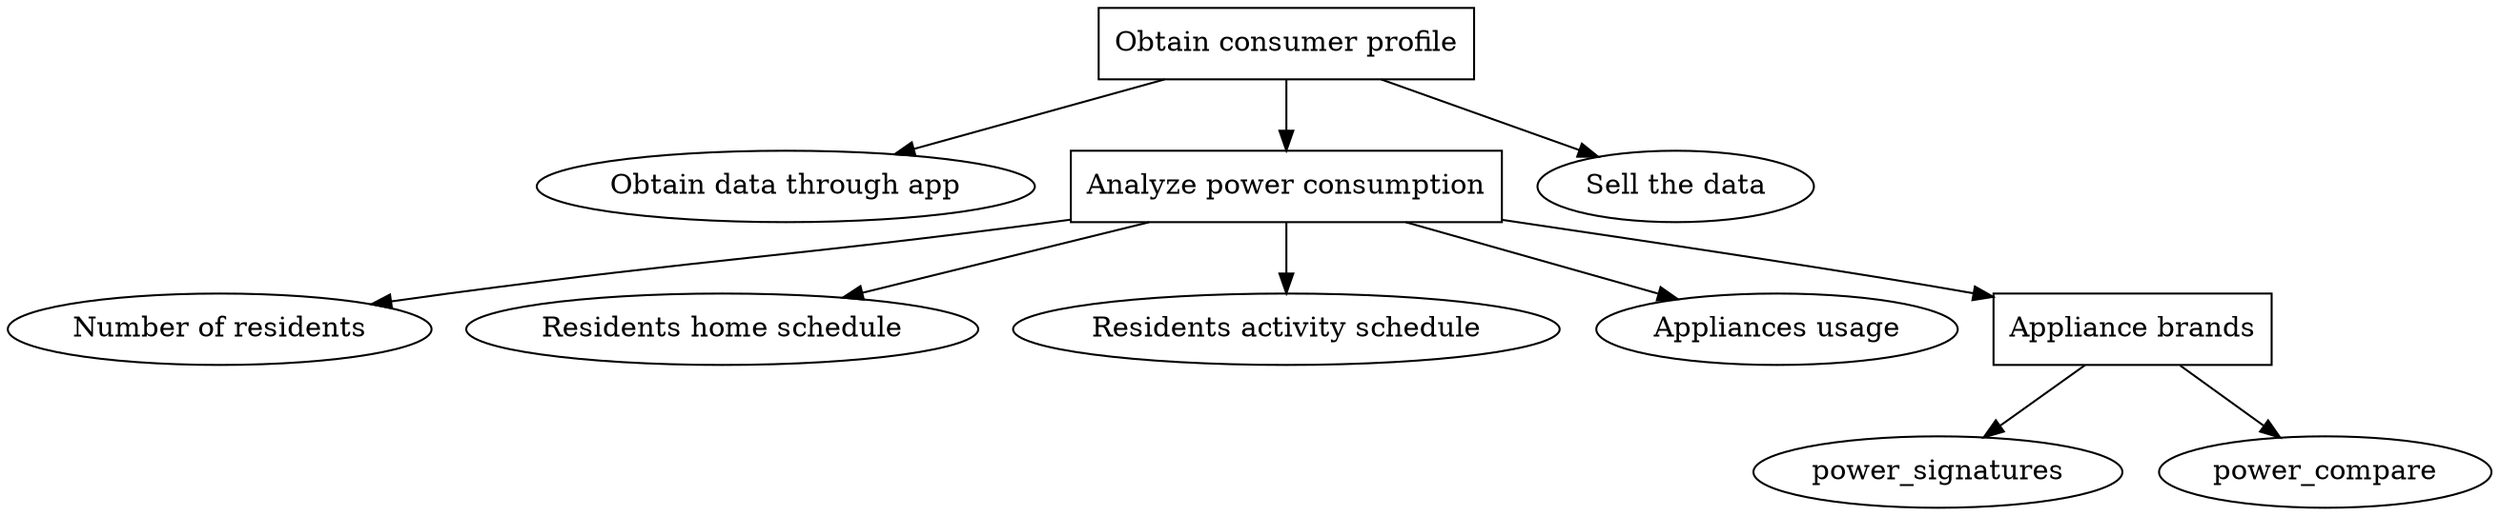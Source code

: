 digraph G{
	node [style=filled fillcolor=white]

	root[label="Obtain consumer profile",shape=AND];	

	obtain_data[label="Obtain data through app"];
	analyse_power_consumption[label="Analyze power consumption",shape=OR];
	sell_data[label="Sell the data"];

	root -> obtain_data;
	root -> sell_data;	

	

	residents[label="Number of residents"];
	home[label="Residents home schedule"];
	activity_residents[label="Residents activity schedule"];
	when_appl[label="Appliances usage"];
	what_appl[label="Appliance brands",shape=AND];

	
	root -> analyse_power_consumption;
	analyse_power_consumption ->  residents, activity_residents, home, when_appl, what_appl;

	what_appl -> power_signatures, power_compare;
	
	}